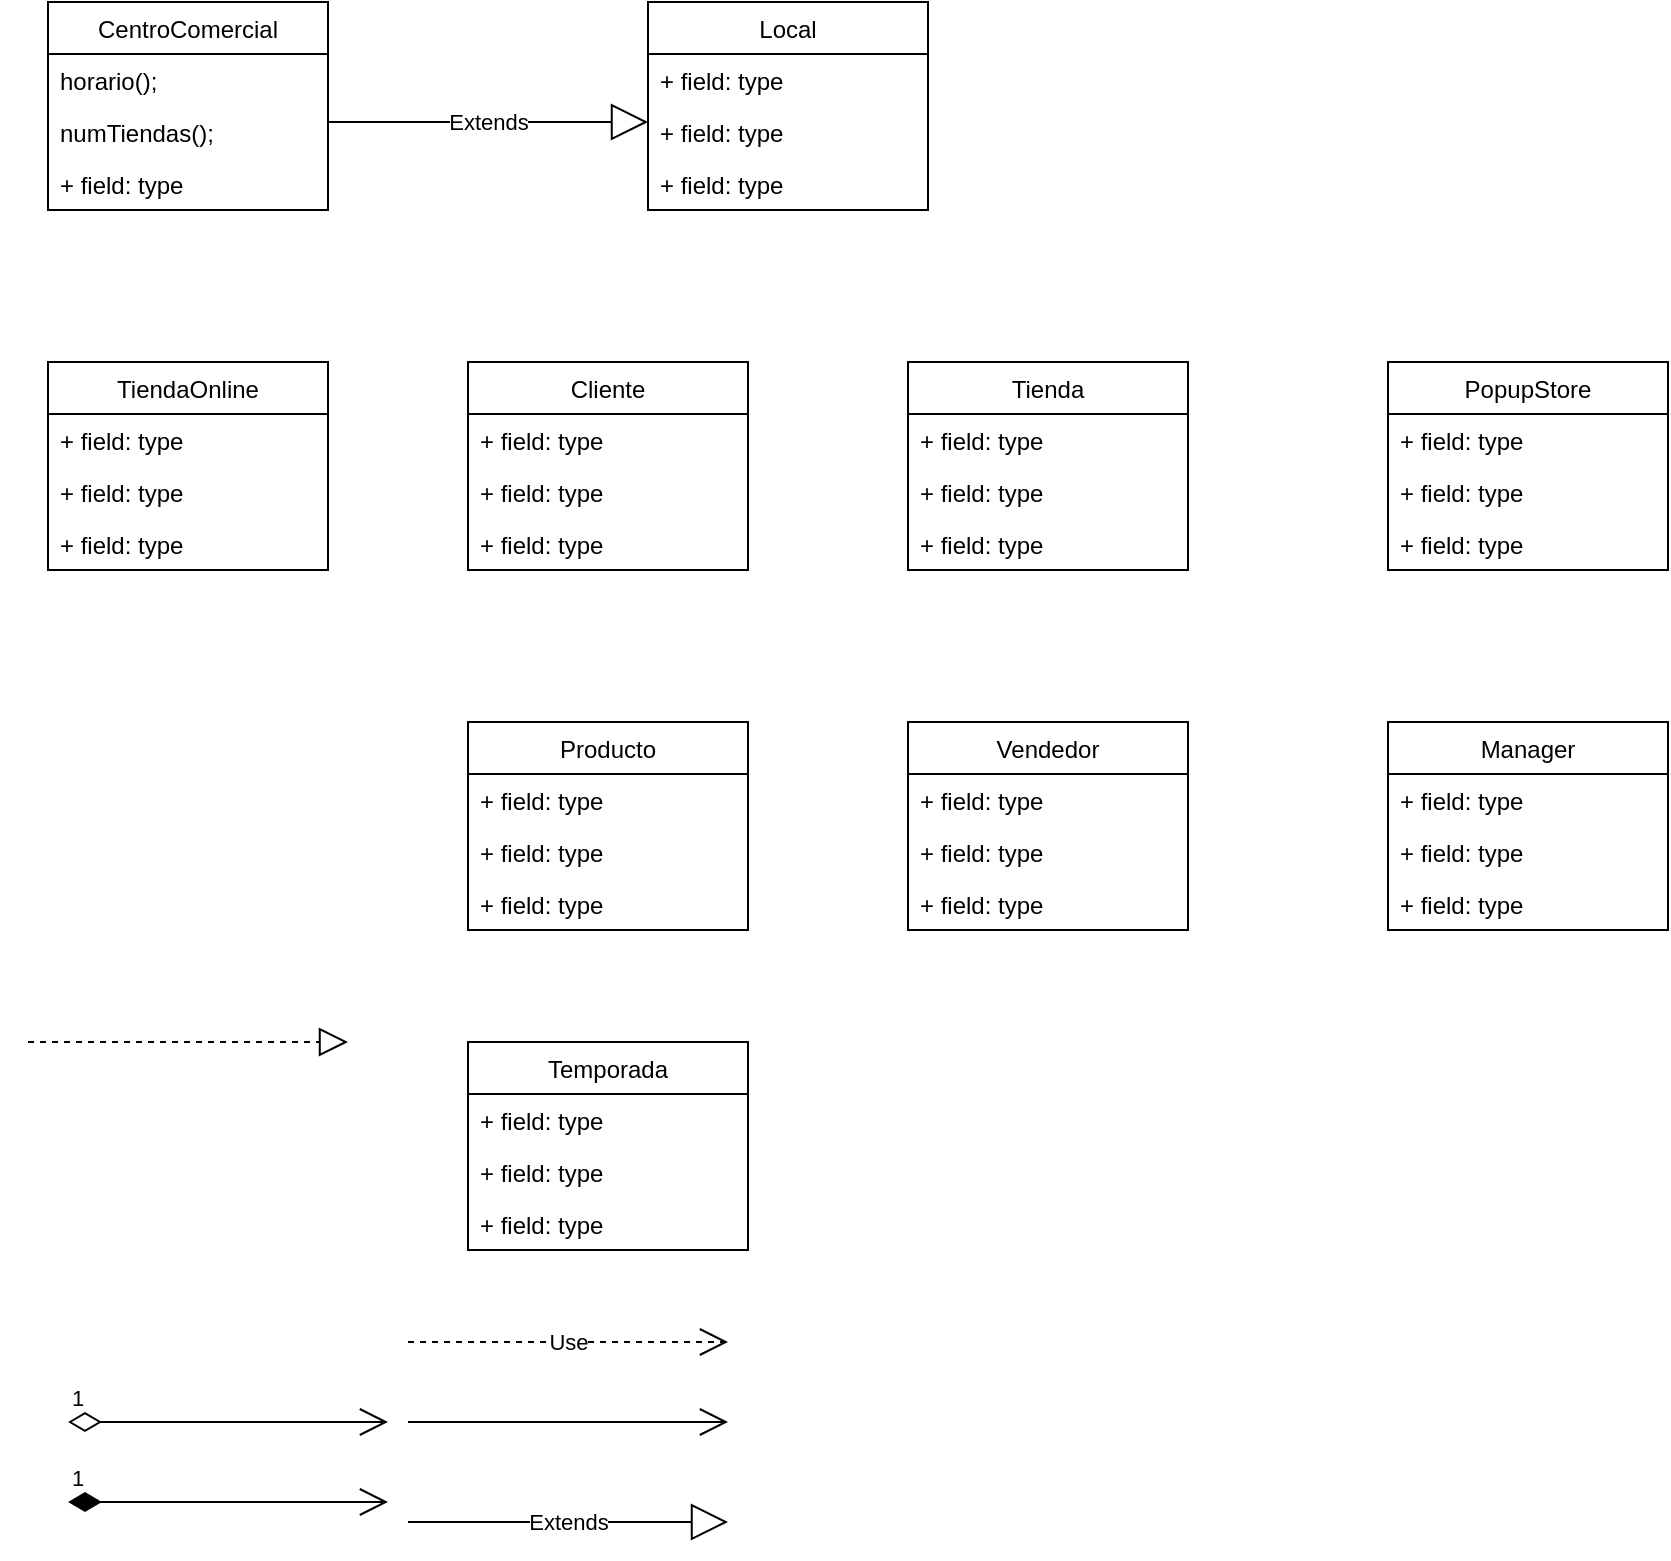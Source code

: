 <mxfile version="13.7.9" type="github">
  <diagram id="sjz6kh0mbj0Mt0b05jWe" name="Page-1">
    <mxGraphModel dx="1000" dy="1074" grid="1" gridSize="10" guides="1" tooltips="1" connect="1" arrows="1" fold="1" page="1" pageScale="1" pageWidth="827" pageHeight="1169" math="0" shadow="0">
      <root>
        <mxCell id="0" />
        <mxCell id="1" parent="0" />
        <mxCell id="ra0wqP2w-3CdZ5woSgSt-1" value="Use" style="endArrow=open;endSize=12;dashed=1;html=1;" edge="1" parent="1">
          <mxGeometry width="160" relative="1" as="geometry">
            <mxPoint x="220" y="710" as="sourcePoint" />
            <mxPoint x="380" y="710" as="targetPoint" />
          </mxGeometry>
        </mxCell>
        <mxCell id="ra0wqP2w-3CdZ5woSgSt-2" value="Extends" style="endArrow=block;endSize=16;endFill=0;html=1;" edge="1" parent="1">
          <mxGeometry width="160" relative="1" as="geometry">
            <mxPoint x="220" y="800" as="sourcePoint" />
            <mxPoint x="380" y="800" as="targetPoint" />
          </mxGeometry>
        </mxCell>
        <mxCell id="ra0wqP2w-3CdZ5woSgSt-3" value="" style="endArrow=block;dashed=1;endFill=0;endSize=12;html=1;" edge="1" parent="1">
          <mxGeometry width="160" relative="1" as="geometry">
            <mxPoint x="30" y="560" as="sourcePoint" />
            <mxPoint x="190" y="560" as="targetPoint" />
          </mxGeometry>
        </mxCell>
        <mxCell id="ra0wqP2w-3CdZ5woSgSt-4" value="" style="endArrow=open;endFill=1;endSize=12;html=1;" edge="1" parent="1">
          <mxGeometry width="160" relative="1" as="geometry">
            <mxPoint x="220" y="750" as="sourcePoint" />
            <mxPoint x="380" y="750" as="targetPoint" />
          </mxGeometry>
        </mxCell>
        <mxCell id="ra0wqP2w-3CdZ5woSgSt-6" value="1" style="endArrow=open;html=1;endSize=12;startArrow=diamondThin;startSize=14;startFill=0;edgeStyle=orthogonalEdgeStyle;align=left;verticalAlign=bottom;" edge="1" parent="1">
          <mxGeometry x="-1" y="3" relative="1" as="geometry">
            <mxPoint x="50" y="750" as="sourcePoint" />
            <mxPoint x="210" y="750" as="targetPoint" />
          </mxGeometry>
        </mxCell>
        <mxCell id="ra0wqP2w-3CdZ5woSgSt-7" value="1" style="endArrow=open;html=1;endSize=12;startArrow=diamondThin;startSize=14;startFill=1;edgeStyle=orthogonalEdgeStyle;align=left;verticalAlign=bottom;" edge="1" parent="1">
          <mxGeometry x="-1" y="3" relative="1" as="geometry">
            <mxPoint x="50" y="790" as="sourcePoint" />
            <mxPoint x="210" y="790" as="targetPoint" />
          </mxGeometry>
        </mxCell>
        <mxCell id="ra0wqP2w-3CdZ5woSgSt-8" value="CentroComercial" style="swimlane;fontStyle=0;childLayout=stackLayout;horizontal=1;startSize=26;fillColor=none;horizontalStack=0;resizeParent=1;resizeParentMax=0;resizeLast=0;collapsible=1;marginBottom=0;" vertex="1" parent="1">
          <mxGeometry x="40" y="40" width="140" height="104" as="geometry" />
        </mxCell>
        <mxCell id="ra0wqP2w-3CdZ5woSgSt-9" value="horario();" style="text;strokeColor=none;fillColor=none;align=left;verticalAlign=top;spacingLeft=4;spacingRight=4;overflow=hidden;rotatable=0;points=[[0,0.5],[1,0.5]];portConstraint=eastwest;" vertex="1" parent="ra0wqP2w-3CdZ5woSgSt-8">
          <mxGeometry y="26" width="140" height="26" as="geometry" />
        </mxCell>
        <mxCell id="ra0wqP2w-3CdZ5woSgSt-10" value="numTiendas();" style="text;strokeColor=none;fillColor=none;align=left;verticalAlign=top;spacingLeft=4;spacingRight=4;overflow=hidden;rotatable=0;points=[[0,0.5],[1,0.5]];portConstraint=eastwest;" vertex="1" parent="ra0wqP2w-3CdZ5woSgSt-8">
          <mxGeometry y="52" width="140" height="26" as="geometry" />
        </mxCell>
        <mxCell id="ra0wqP2w-3CdZ5woSgSt-11" value="+ field: type" style="text;strokeColor=none;fillColor=none;align=left;verticalAlign=top;spacingLeft=4;spacingRight=4;overflow=hidden;rotatable=0;points=[[0,0.5],[1,0.5]];portConstraint=eastwest;" vertex="1" parent="ra0wqP2w-3CdZ5woSgSt-8">
          <mxGeometry y="78" width="140" height="26" as="geometry" />
        </mxCell>
        <mxCell id="ra0wqP2w-3CdZ5woSgSt-52" value="Extends" style="endArrow=block;endSize=16;endFill=0;html=1;" edge="1" parent="1">
          <mxGeometry width="160" relative="1" as="geometry">
            <mxPoint x="180" y="100" as="sourcePoint" />
            <mxPoint x="340" y="100" as="targetPoint" />
          </mxGeometry>
        </mxCell>
        <mxCell id="ra0wqP2w-3CdZ5woSgSt-12" value="Local" style="swimlane;fontStyle=0;childLayout=stackLayout;horizontal=1;startSize=26;fillColor=none;horizontalStack=0;resizeParent=1;resizeParentMax=0;resizeLast=0;collapsible=1;marginBottom=0;" vertex="1" parent="1">
          <mxGeometry x="340" y="40" width="140" height="104" as="geometry" />
        </mxCell>
        <mxCell id="ra0wqP2w-3CdZ5woSgSt-13" value="+ field: type" style="text;strokeColor=none;fillColor=none;align=left;verticalAlign=top;spacingLeft=4;spacingRight=4;overflow=hidden;rotatable=0;points=[[0,0.5],[1,0.5]];portConstraint=eastwest;" vertex="1" parent="ra0wqP2w-3CdZ5woSgSt-12">
          <mxGeometry y="26" width="140" height="26" as="geometry" />
        </mxCell>
        <mxCell id="ra0wqP2w-3CdZ5woSgSt-14" value="+ field: type" style="text;strokeColor=none;fillColor=none;align=left;verticalAlign=top;spacingLeft=4;spacingRight=4;overflow=hidden;rotatable=0;points=[[0,0.5],[1,0.5]];portConstraint=eastwest;" vertex="1" parent="ra0wqP2w-3CdZ5woSgSt-12">
          <mxGeometry y="52" width="140" height="26" as="geometry" />
        </mxCell>
        <mxCell id="ra0wqP2w-3CdZ5woSgSt-15" value="+ field: type" style="text;strokeColor=none;fillColor=none;align=left;verticalAlign=top;spacingLeft=4;spacingRight=4;overflow=hidden;rotatable=0;points=[[0,0.5],[1,0.5]];portConstraint=eastwest;" vertex="1" parent="ra0wqP2w-3CdZ5woSgSt-12">
          <mxGeometry y="78" width="140" height="26" as="geometry" />
        </mxCell>
        <mxCell id="ra0wqP2w-3CdZ5woSgSt-36" value="TiendaOnline" style="swimlane;fontStyle=0;childLayout=stackLayout;horizontal=1;startSize=26;fillColor=none;horizontalStack=0;resizeParent=1;resizeParentMax=0;resizeLast=0;collapsible=1;marginBottom=0;" vertex="1" parent="1">
          <mxGeometry x="40" y="220" width="140" height="104" as="geometry" />
        </mxCell>
        <mxCell id="ra0wqP2w-3CdZ5woSgSt-37" value="+ field: type" style="text;strokeColor=none;fillColor=none;align=left;verticalAlign=top;spacingLeft=4;spacingRight=4;overflow=hidden;rotatable=0;points=[[0,0.5],[1,0.5]];portConstraint=eastwest;" vertex="1" parent="ra0wqP2w-3CdZ5woSgSt-36">
          <mxGeometry y="26" width="140" height="26" as="geometry" />
        </mxCell>
        <mxCell id="ra0wqP2w-3CdZ5woSgSt-38" value="+ field: type" style="text;strokeColor=none;fillColor=none;align=left;verticalAlign=top;spacingLeft=4;spacingRight=4;overflow=hidden;rotatable=0;points=[[0,0.5],[1,0.5]];portConstraint=eastwest;" vertex="1" parent="ra0wqP2w-3CdZ5woSgSt-36">
          <mxGeometry y="52" width="140" height="26" as="geometry" />
        </mxCell>
        <mxCell id="ra0wqP2w-3CdZ5woSgSt-39" value="+ field: type" style="text;strokeColor=none;fillColor=none;align=left;verticalAlign=top;spacingLeft=4;spacingRight=4;overflow=hidden;rotatable=0;points=[[0,0.5],[1,0.5]];portConstraint=eastwest;" vertex="1" parent="ra0wqP2w-3CdZ5woSgSt-36">
          <mxGeometry y="78" width="140" height="26" as="geometry" />
        </mxCell>
        <mxCell id="ra0wqP2w-3CdZ5woSgSt-40" value="Cliente" style="swimlane;fontStyle=0;childLayout=stackLayout;horizontal=1;startSize=26;fillColor=none;horizontalStack=0;resizeParent=1;resizeParentMax=0;resizeLast=0;collapsible=1;marginBottom=0;" vertex="1" parent="1">
          <mxGeometry x="250" y="220" width="140" height="104" as="geometry" />
        </mxCell>
        <mxCell id="ra0wqP2w-3CdZ5woSgSt-41" value="+ field: type" style="text;strokeColor=none;fillColor=none;align=left;verticalAlign=top;spacingLeft=4;spacingRight=4;overflow=hidden;rotatable=0;points=[[0,0.5],[1,0.5]];portConstraint=eastwest;" vertex="1" parent="ra0wqP2w-3CdZ5woSgSt-40">
          <mxGeometry y="26" width="140" height="26" as="geometry" />
        </mxCell>
        <mxCell id="ra0wqP2w-3CdZ5woSgSt-42" value="+ field: type" style="text;strokeColor=none;fillColor=none;align=left;verticalAlign=top;spacingLeft=4;spacingRight=4;overflow=hidden;rotatable=0;points=[[0,0.5],[1,0.5]];portConstraint=eastwest;" vertex="1" parent="ra0wqP2w-3CdZ5woSgSt-40">
          <mxGeometry y="52" width="140" height="26" as="geometry" />
        </mxCell>
        <mxCell id="ra0wqP2w-3CdZ5woSgSt-43" value="+ field: type" style="text;strokeColor=none;fillColor=none;align=left;verticalAlign=top;spacingLeft=4;spacingRight=4;overflow=hidden;rotatable=0;points=[[0,0.5],[1,0.5]];portConstraint=eastwest;" vertex="1" parent="ra0wqP2w-3CdZ5woSgSt-40">
          <mxGeometry y="78" width="140" height="26" as="geometry" />
        </mxCell>
        <mxCell id="ra0wqP2w-3CdZ5woSgSt-20" value="Tienda" style="swimlane;fontStyle=0;childLayout=stackLayout;horizontal=1;startSize=26;fillColor=none;horizontalStack=0;resizeParent=1;resizeParentMax=0;resizeLast=0;collapsible=1;marginBottom=0;" vertex="1" parent="1">
          <mxGeometry x="470" y="220" width="140" height="104" as="geometry" />
        </mxCell>
        <mxCell id="ra0wqP2w-3CdZ5woSgSt-21" value="+ field: type" style="text;strokeColor=none;fillColor=none;align=left;verticalAlign=top;spacingLeft=4;spacingRight=4;overflow=hidden;rotatable=0;points=[[0,0.5],[1,0.5]];portConstraint=eastwest;" vertex="1" parent="ra0wqP2w-3CdZ5woSgSt-20">
          <mxGeometry y="26" width="140" height="26" as="geometry" />
        </mxCell>
        <mxCell id="ra0wqP2w-3CdZ5woSgSt-22" value="+ field: type" style="text;strokeColor=none;fillColor=none;align=left;verticalAlign=top;spacingLeft=4;spacingRight=4;overflow=hidden;rotatable=0;points=[[0,0.5],[1,0.5]];portConstraint=eastwest;" vertex="1" parent="ra0wqP2w-3CdZ5woSgSt-20">
          <mxGeometry y="52" width="140" height="26" as="geometry" />
        </mxCell>
        <mxCell id="ra0wqP2w-3CdZ5woSgSt-23" value="+ field: type" style="text;strokeColor=none;fillColor=none;align=left;verticalAlign=top;spacingLeft=4;spacingRight=4;overflow=hidden;rotatable=0;points=[[0,0.5],[1,0.5]];portConstraint=eastwest;" vertex="1" parent="ra0wqP2w-3CdZ5woSgSt-20">
          <mxGeometry y="78" width="140" height="26" as="geometry" />
        </mxCell>
        <mxCell id="ra0wqP2w-3CdZ5woSgSt-32" value="Producto" style="swimlane;fontStyle=0;childLayout=stackLayout;horizontal=1;startSize=26;fillColor=none;horizontalStack=0;resizeParent=1;resizeParentMax=0;resizeLast=0;collapsible=1;marginBottom=0;" vertex="1" parent="1">
          <mxGeometry x="250" y="400" width="140" height="104" as="geometry" />
        </mxCell>
        <mxCell id="ra0wqP2w-3CdZ5woSgSt-33" value="+ field: type" style="text;strokeColor=none;fillColor=none;align=left;verticalAlign=top;spacingLeft=4;spacingRight=4;overflow=hidden;rotatable=0;points=[[0,0.5],[1,0.5]];portConstraint=eastwest;" vertex="1" parent="ra0wqP2w-3CdZ5woSgSt-32">
          <mxGeometry y="26" width="140" height="26" as="geometry" />
        </mxCell>
        <mxCell id="ra0wqP2w-3CdZ5woSgSt-34" value="+ field: type" style="text;strokeColor=none;fillColor=none;align=left;verticalAlign=top;spacingLeft=4;spacingRight=4;overflow=hidden;rotatable=0;points=[[0,0.5],[1,0.5]];portConstraint=eastwest;" vertex="1" parent="ra0wqP2w-3CdZ5woSgSt-32">
          <mxGeometry y="52" width="140" height="26" as="geometry" />
        </mxCell>
        <mxCell id="ra0wqP2w-3CdZ5woSgSt-35" value="+ field: type" style="text;strokeColor=none;fillColor=none;align=left;verticalAlign=top;spacingLeft=4;spacingRight=4;overflow=hidden;rotatable=0;points=[[0,0.5],[1,0.5]];portConstraint=eastwest;" vertex="1" parent="ra0wqP2w-3CdZ5woSgSt-32">
          <mxGeometry y="78" width="140" height="26" as="geometry" />
        </mxCell>
        <mxCell id="ra0wqP2w-3CdZ5woSgSt-16" value="Vendedor" style="swimlane;fontStyle=0;childLayout=stackLayout;horizontal=1;startSize=26;fillColor=none;horizontalStack=0;resizeParent=1;resizeParentMax=0;resizeLast=0;collapsible=1;marginBottom=0;" vertex="1" parent="1">
          <mxGeometry x="470" y="400" width="140" height="104" as="geometry" />
        </mxCell>
        <mxCell id="ra0wqP2w-3CdZ5woSgSt-17" value="+ field: type" style="text;strokeColor=none;fillColor=none;align=left;verticalAlign=top;spacingLeft=4;spacingRight=4;overflow=hidden;rotatable=0;points=[[0,0.5],[1,0.5]];portConstraint=eastwest;" vertex="1" parent="ra0wqP2w-3CdZ5woSgSt-16">
          <mxGeometry y="26" width="140" height="26" as="geometry" />
        </mxCell>
        <mxCell id="ra0wqP2w-3CdZ5woSgSt-18" value="+ field: type" style="text;strokeColor=none;fillColor=none;align=left;verticalAlign=top;spacingLeft=4;spacingRight=4;overflow=hidden;rotatable=0;points=[[0,0.5],[1,0.5]];portConstraint=eastwest;" vertex="1" parent="ra0wqP2w-3CdZ5woSgSt-16">
          <mxGeometry y="52" width="140" height="26" as="geometry" />
        </mxCell>
        <mxCell id="ra0wqP2w-3CdZ5woSgSt-19" value="+ field: type" style="text;strokeColor=none;fillColor=none;align=left;verticalAlign=top;spacingLeft=4;spacingRight=4;overflow=hidden;rotatable=0;points=[[0,0.5],[1,0.5]];portConstraint=eastwest;" vertex="1" parent="ra0wqP2w-3CdZ5woSgSt-16">
          <mxGeometry y="78" width="140" height="26" as="geometry" />
        </mxCell>
        <mxCell id="ra0wqP2w-3CdZ5woSgSt-28" value="Temporada" style="swimlane;fontStyle=0;childLayout=stackLayout;horizontal=1;startSize=26;fillColor=none;horizontalStack=0;resizeParent=1;resizeParentMax=0;resizeLast=0;collapsible=1;marginBottom=0;" vertex="1" parent="1">
          <mxGeometry x="250" y="560" width="140" height="104" as="geometry" />
        </mxCell>
        <mxCell id="ra0wqP2w-3CdZ5woSgSt-29" value="+ field: type" style="text;strokeColor=none;fillColor=none;align=left;verticalAlign=top;spacingLeft=4;spacingRight=4;overflow=hidden;rotatable=0;points=[[0,0.5],[1,0.5]];portConstraint=eastwest;" vertex="1" parent="ra0wqP2w-3CdZ5woSgSt-28">
          <mxGeometry y="26" width="140" height="26" as="geometry" />
        </mxCell>
        <mxCell id="ra0wqP2w-3CdZ5woSgSt-30" value="+ field: type" style="text;strokeColor=none;fillColor=none;align=left;verticalAlign=top;spacingLeft=4;spacingRight=4;overflow=hidden;rotatable=0;points=[[0,0.5],[1,0.5]];portConstraint=eastwest;" vertex="1" parent="ra0wqP2w-3CdZ5woSgSt-28">
          <mxGeometry y="52" width="140" height="26" as="geometry" />
        </mxCell>
        <mxCell id="ra0wqP2w-3CdZ5woSgSt-31" value="+ field: type" style="text;strokeColor=none;fillColor=none;align=left;verticalAlign=top;spacingLeft=4;spacingRight=4;overflow=hidden;rotatable=0;points=[[0,0.5],[1,0.5]];portConstraint=eastwest;" vertex="1" parent="ra0wqP2w-3CdZ5woSgSt-28">
          <mxGeometry y="78" width="140" height="26" as="geometry" />
        </mxCell>
        <mxCell id="ra0wqP2w-3CdZ5woSgSt-24" value="Manager" style="swimlane;fontStyle=0;childLayout=stackLayout;horizontal=1;startSize=26;fillColor=none;horizontalStack=0;resizeParent=1;resizeParentMax=0;resizeLast=0;collapsible=1;marginBottom=0;" vertex="1" parent="1">
          <mxGeometry x="710" y="400" width="140" height="104" as="geometry" />
        </mxCell>
        <mxCell id="ra0wqP2w-3CdZ5woSgSt-25" value="+ field: type" style="text;strokeColor=none;fillColor=none;align=left;verticalAlign=top;spacingLeft=4;spacingRight=4;overflow=hidden;rotatable=0;points=[[0,0.5],[1,0.5]];portConstraint=eastwest;" vertex="1" parent="ra0wqP2w-3CdZ5woSgSt-24">
          <mxGeometry y="26" width="140" height="26" as="geometry" />
        </mxCell>
        <mxCell id="ra0wqP2w-3CdZ5woSgSt-26" value="+ field: type" style="text;strokeColor=none;fillColor=none;align=left;verticalAlign=top;spacingLeft=4;spacingRight=4;overflow=hidden;rotatable=0;points=[[0,0.5],[1,0.5]];portConstraint=eastwest;" vertex="1" parent="ra0wqP2w-3CdZ5woSgSt-24">
          <mxGeometry y="52" width="140" height="26" as="geometry" />
        </mxCell>
        <mxCell id="ra0wqP2w-3CdZ5woSgSt-27" value="+ field: type" style="text;strokeColor=none;fillColor=none;align=left;verticalAlign=top;spacingLeft=4;spacingRight=4;overflow=hidden;rotatable=0;points=[[0,0.5],[1,0.5]];portConstraint=eastwest;" vertex="1" parent="ra0wqP2w-3CdZ5woSgSt-24">
          <mxGeometry y="78" width="140" height="26" as="geometry" />
        </mxCell>
        <mxCell id="ra0wqP2w-3CdZ5woSgSt-44" value="PopupStore" style="swimlane;fontStyle=0;childLayout=stackLayout;horizontal=1;startSize=26;fillColor=none;horizontalStack=0;resizeParent=1;resizeParentMax=0;resizeLast=0;collapsible=1;marginBottom=0;" vertex="1" parent="1">
          <mxGeometry x="710" y="220" width="140" height="104" as="geometry" />
        </mxCell>
        <mxCell id="ra0wqP2w-3CdZ5woSgSt-45" value="+ field: type" style="text;strokeColor=none;fillColor=none;align=left;verticalAlign=top;spacingLeft=4;spacingRight=4;overflow=hidden;rotatable=0;points=[[0,0.5],[1,0.5]];portConstraint=eastwest;" vertex="1" parent="ra0wqP2w-3CdZ5woSgSt-44">
          <mxGeometry y="26" width="140" height="26" as="geometry" />
        </mxCell>
        <mxCell id="ra0wqP2w-3CdZ5woSgSt-46" value="+ field: type" style="text;strokeColor=none;fillColor=none;align=left;verticalAlign=top;spacingLeft=4;spacingRight=4;overflow=hidden;rotatable=0;points=[[0,0.5],[1,0.5]];portConstraint=eastwest;" vertex="1" parent="ra0wqP2w-3CdZ5woSgSt-44">
          <mxGeometry y="52" width="140" height="26" as="geometry" />
        </mxCell>
        <mxCell id="ra0wqP2w-3CdZ5woSgSt-47" value="+ field: type" style="text;strokeColor=none;fillColor=none;align=left;verticalAlign=top;spacingLeft=4;spacingRight=4;overflow=hidden;rotatable=0;points=[[0,0.5],[1,0.5]];portConstraint=eastwest;" vertex="1" parent="ra0wqP2w-3CdZ5woSgSt-44">
          <mxGeometry y="78" width="140" height="26" as="geometry" />
        </mxCell>
      </root>
    </mxGraphModel>
  </diagram>
</mxfile>
